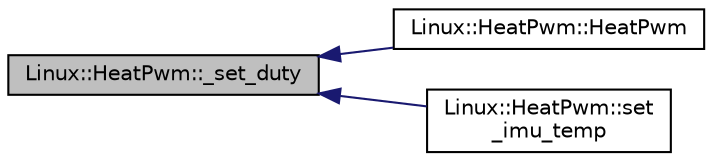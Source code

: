 digraph "Linux::HeatPwm::_set_duty"
{
 // INTERACTIVE_SVG=YES
  edge [fontname="Helvetica",fontsize="10",labelfontname="Helvetica",labelfontsize="10"];
  node [fontname="Helvetica",fontsize="10",shape=record];
  rankdir="LR";
  Node1 [label="Linux::HeatPwm::_set_duty",height=0.2,width=0.4,color="black", fillcolor="grey75", style="filled", fontcolor="black"];
  Node1 -> Node2 [dir="back",color="midnightblue",fontsize="10",style="solid",fontname="Helvetica"];
  Node2 [label="Linux::HeatPwm::HeatPwm",height=0.2,width=0.4,color="black", fillcolor="white", style="filled",URL="$classLinux_1_1HeatPwm.html#aa0c267070b4f746b76204c1b3fcdebcf"];
  Node1 -> Node3 [dir="back",color="midnightblue",fontsize="10",style="solid",fontname="Helvetica"];
  Node3 [label="Linux::HeatPwm::set\l_imu_temp",height=0.2,width=0.4,color="black", fillcolor="white", style="filled",URL="$classLinux_1_1HeatPwm.html#a9efbbb82e8cc8bced46144455abec9cb"];
}
